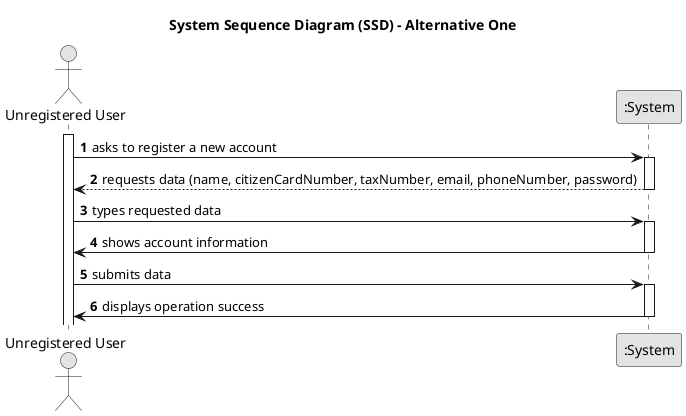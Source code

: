 @startuml
skinparam monochrome true
skinparam packageStyle rectangle
skinparam shadowing false

title System Sequence Diagram (SSD) - Alternative One

autonumber

actor "Unregistered User" as Employee
participant ":System" as System

activate Employee

    Employee -> System : asks to register a new account
    activate System

    System --> Employee : requests data (name, citizenCardNumber, taxNumber, email, phoneNumber, password)
    deactivate System

    Employee -> System : types requested data
    activate System

    System -> Employee : shows account information
    deactivate System

     Employee -> System : submits data
     activate System

     System -> Employee : displays operation success
     deactivate System
@enduml
@startuml
skinparam monochrome true
skinparam packageStyle rectangle
skinparam shadowing false

title System Sequence Diagram (SSD) - Alternative One

autonumber

actor "Unregistered User" as Employee
participant ":System" as System

activate Employee

    Employee -> System : asks to register a new account
    activate System

    System --> Employee : requests data (name, citizenCardNumber, taxNumber, email, phoneNumber, password)
    deactivate System

    Employee -> System : types requested data
    activate System

    System -> Employee : shows account information
    deactivate System

     Employee -> System : submits data
     activate System

     System -> Employee : displays operation success
     deactivate System
@enduml